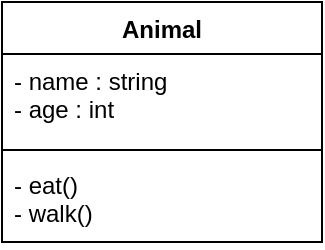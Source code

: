 <mxfile version="14.5.3" type="device"><diagram id="C5RBs43oDa-KdzZeNtuy" name="Page-1"><mxGraphModel dx="868" dy="450" grid="1" gridSize="10" guides="1" tooltips="1" connect="1" arrows="1" fold="1" page="1" pageScale="1" pageWidth="827" pageHeight="1169" math="0" shadow="0"><root><mxCell id="WIyWlLk6GJQsqaUBKTNV-0"/><mxCell id="WIyWlLk6GJQsqaUBKTNV-1" parent="WIyWlLk6GJQsqaUBKTNV-0"/><mxCell id="Z19VOjOwEmMpyI48HvNG-1" value="Animal" style="swimlane;fontStyle=1;align=center;verticalAlign=top;childLayout=stackLayout;horizontal=1;startSize=26;horizontalStack=0;resizeParent=1;resizeParentMax=0;resizeLast=0;collapsible=1;marginBottom=0;" vertex="1" parent="WIyWlLk6GJQsqaUBKTNV-1"><mxGeometry x="310" y="190" width="160" height="120" as="geometry"/></mxCell><mxCell id="Z19VOjOwEmMpyI48HvNG-2" value="- name : string&#10;- age : int" style="text;strokeColor=none;fillColor=none;align=left;verticalAlign=top;spacingLeft=4;spacingRight=4;overflow=hidden;rotatable=0;points=[[0,0.5],[1,0.5]];portConstraint=eastwest;" vertex="1" parent="Z19VOjOwEmMpyI48HvNG-1"><mxGeometry y="26" width="160" height="44" as="geometry"/></mxCell><mxCell id="Z19VOjOwEmMpyI48HvNG-3" value="" style="line;strokeWidth=1;fillColor=none;align=left;verticalAlign=middle;spacingTop=-1;spacingLeft=3;spacingRight=3;rotatable=0;labelPosition=right;points=[];portConstraint=eastwest;" vertex="1" parent="Z19VOjOwEmMpyI48HvNG-1"><mxGeometry y="70" width="160" height="8" as="geometry"/></mxCell><mxCell id="Z19VOjOwEmMpyI48HvNG-4" value="- eat()&#10;- walk()" style="text;strokeColor=none;fillColor=none;align=left;verticalAlign=top;spacingLeft=4;spacingRight=4;overflow=hidden;rotatable=0;points=[[0,0.5],[1,0.5]];portConstraint=eastwest;" vertex="1" parent="Z19VOjOwEmMpyI48HvNG-1"><mxGeometry y="78" width="160" height="42" as="geometry"/></mxCell></root></mxGraphModel></diagram></mxfile>
